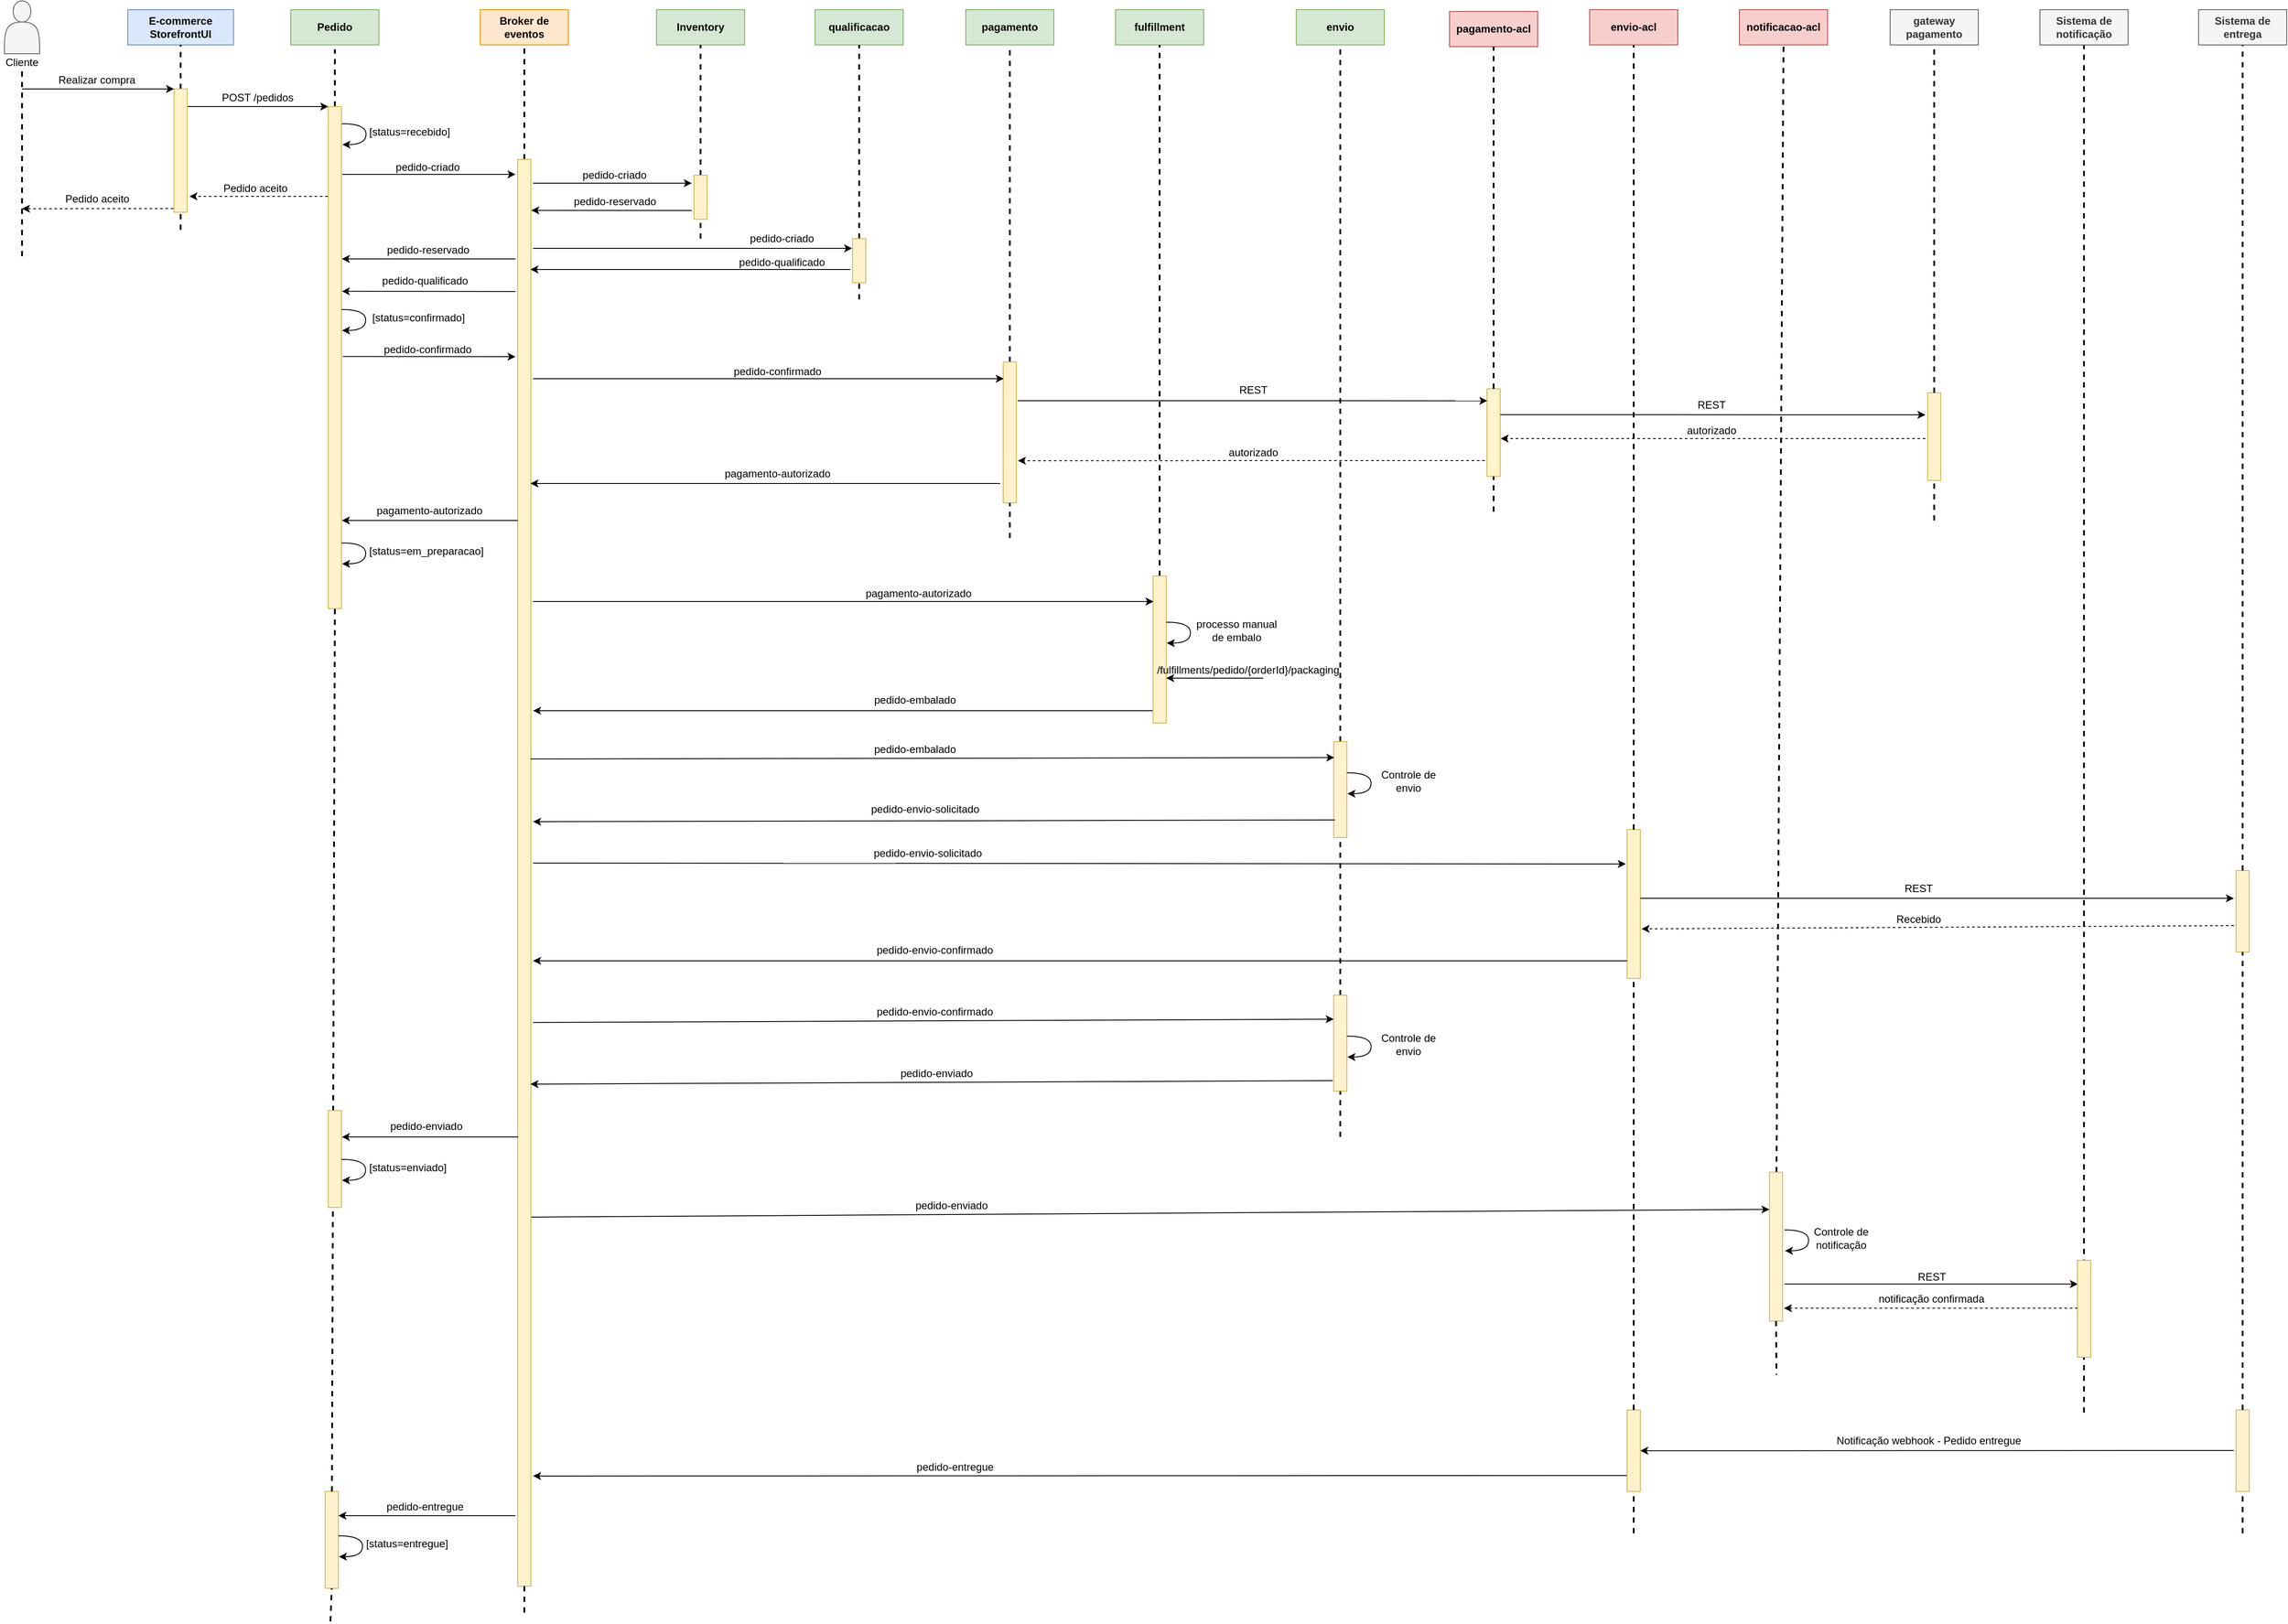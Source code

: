<mxfile version="21.2.8" type="device">
  <diagram name="Página-1" id="JubvbWHoa14YFnH8RNsb">
    <mxGraphModel dx="3457" dy="1407" grid="1" gridSize="10" guides="1" tooltips="1" connect="1" arrows="1" fold="1" page="1" pageScale="1" pageWidth="827" pageHeight="1169" math="0" shadow="0">
      <root>
        <mxCell id="0" />
        <mxCell id="1" parent="0" />
        <mxCell id="vOXF3gEUuE6qOiWp-cWu-1" value="" style="rounded=0;whiteSpace=wrap;html=1;fillColor=#fff2cc;strokeColor=#d6b656;" parent="1" vertex="1">
          <mxGeometry x="2232.5" y="485" width="15" height="99.5" as="geometry" />
        </mxCell>
        <mxCell id="vOXF3gEUuE6qOiWp-cWu-2" value="" style="rounded=0;whiteSpace=wrap;html=1;fillColor=#fff2cc;strokeColor=#d6b656;" parent="1" vertex="1">
          <mxGeometry x="414" y="1732.5" width="15" height="110" as="geometry" />
        </mxCell>
        <mxCell id="vOXF3gEUuE6qOiWp-cWu-3" style="rounded=0;orthogonalLoop=1;jettySize=auto;html=1;exitX=0;exitY=0.75;exitDx=0;exitDy=0;" parent="1" edge="1">
          <mxGeometry relative="1" as="geometry">
            <mxPoint x="1891.5" y="1714.375" as="sourcePoint" />
            <mxPoint x="650" y="1715" as="targetPoint" />
          </mxGeometry>
        </mxCell>
        <mxCell id="vOXF3gEUuE6qOiWp-cWu-4" value="" style="rounded=0;whiteSpace=wrap;html=1;fillColor=#fff2cc;strokeColor=#d6b656;" parent="1" vertex="1">
          <mxGeometry x="1891.5" y="1640" width="15" height="92.5" as="geometry" />
        </mxCell>
        <mxCell id="vOXF3gEUuE6qOiWp-cWu-5" value="" style="rounded=0;whiteSpace=wrap;html=1;fillColor=#fff2cc;strokeColor=#d6b656;" parent="1" vertex="1">
          <mxGeometry x="2582.5" y="1640" width="15" height="92.5" as="geometry" />
        </mxCell>
        <mxCell id="vOXF3gEUuE6qOiWp-cWu-6" value="" style="rounded=0;whiteSpace=wrap;html=1;fillColor=#fff2cc;strokeColor=#d6b656;" parent="1" vertex="1">
          <mxGeometry x="2582.5" y="1027.5" width="15" height="92.5" as="geometry" />
        </mxCell>
        <mxCell id="vOXF3gEUuE6qOiWp-cWu-7" value="" style="rounded=0;whiteSpace=wrap;html=1;fillColor=#fff2cc;strokeColor=#d6b656;" parent="1" vertex="1">
          <mxGeometry x="1891.5" y="981" width="15" height="169" as="geometry" />
        </mxCell>
        <mxCell id="vOXF3gEUuE6qOiWp-cWu-8" value="" style="rounded=0;whiteSpace=wrap;html=1;fillColor=#fff2cc;strokeColor=#d6b656;" parent="1" vertex="1">
          <mxGeometry x="1732.5" y="480.5" width="15" height="99.5" as="geometry" />
        </mxCell>
        <mxCell id="vOXF3gEUuE6qOiWp-cWu-9" value="&lt;b&gt;E-commerce &lt;br&gt;StorefrontUI&lt;/b&gt;" style="rounded=0;whiteSpace=wrap;html=1;fillColor=#dae8fc;strokeColor=#6c8ebf;" parent="1" vertex="1">
          <mxGeometry x="190" y="50" width="120" height="40" as="geometry" />
        </mxCell>
        <mxCell id="vOXF3gEUuE6qOiWp-cWu-10" value="" style="shape=actor;whiteSpace=wrap;html=1;fillColor=#f5f5f5;strokeColor=#666666;fontColor=#333333;" parent="1" vertex="1">
          <mxGeometry x="50" y="40" width="40" height="60" as="geometry" />
        </mxCell>
        <mxCell id="vOXF3gEUuE6qOiWp-cWu-11" value="" style="endArrow=none;dashed=1;html=1;strokeWidth=2;entryX=0.5;entryY=1;entryDx=0;entryDy=0;rounded=0;startArrow=none;" parent="1" source="vOXF3gEUuE6qOiWp-cWu-88" target="vOXF3gEUuE6qOiWp-cWu-10" edge="1">
          <mxGeometry width="50" height="50" relative="1" as="geometry">
            <mxPoint x="70" y="300" as="sourcePoint" />
            <mxPoint x="40" y="210" as="targetPoint" />
          </mxGeometry>
        </mxCell>
        <mxCell id="vOXF3gEUuE6qOiWp-cWu-12" value="" style="endArrow=none;dashed=1;html=1;strokeWidth=2;entryX=0.5;entryY=1;entryDx=0;entryDy=0;" parent="1" source="vOXF3gEUuE6qOiWp-cWu-15" target="vOXF3gEUuE6qOiWp-cWu-9" edge="1">
          <mxGeometry width="50" height="50" relative="1" as="geometry">
            <mxPoint x="249.5" y="370" as="sourcePoint" />
            <mxPoint x="249.5" y="100" as="targetPoint" />
          </mxGeometry>
        </mxCell>
        <mxCell id="vOXF3gEUuE6qOiWp-cWu-13" value="" style="endArrow=none;dashed=1;html=1;strokeWidth=2;entryX=0.5;entryY=1;entryDx=0;entryDy=0;entryPerimeter=0;" parent="1" source="vOXF3gEUuE6qOiWp-cWu-19" edge="1">
          <mxGeometry width="50" height="50" relative="1" as="geometry">
            <mxPoint x="425" y="370" as="sourcePoint" />
            <mxPoint x="425" y="95" as="targetPoint" />
          </mxGeometry>
        </mxCell>
        <mxCell id="vOXF3gEUuE6qOiWp-cWu-14" value="" style="endArrow=classic;html=1;entryX=0;entryY=0;entryDx=0;entryDy=0;" parent="1" target="vOXF3gEUuE6qOiWp-cWu-15" edge="1">
          <mxGeometry width="50" height="50" relative="1" as="geometry">
            <mxPoint x="70" y="140" as="sourcePoint" />
            <mxPoint x="250" y="140" as="targetPoint" />
          </mxGeometry>
        </mxCell>
        <mxCell id="vOXF3gEUuE6qOiWp-cWu-15" value="" style="rounded=0;whiteSpace=wrap;html=1;fillColor=#fff2cc;strokeColor=#d6b656;" parent="1" vertex="1">
          <mxGeometry x="242.5" y="140" width="15" height="140" as="geometry" />
        </mxCell>
        <mxCell id="vOXF3gEUuE6qOiWp-cWu-16" value="" style="endArrow=none;dashed=1;html=1;strokeWidth=2;entryX=0.5;entryY=1;entryDx=0;entryDy=0;" parent="1" target="vOXF3gEUuE6qOiWp-cWu-15" edge="1">
          <mxGeometry width="50" height="50" relative="1" as="geometry">
            <mxPoint x="250" y="300" as="sourcePoint" />
            <mxPoint x="250" y="90" as="targetPoint" />
          </mxGeometry>
        </mxCell>
        <mxCell id="vOXF3gEUuE6qOiWp-cWu-17" value="POST /pedidos" style="text;html=1;strokeColor=none;fillColor=none;align=center;verticalAlign=middle;whiteSpace=wrap;rounded=0;" parent="1" vertex="1">
          <mxGeometry x="295" y="140" width="85" height="20" as="geometry" />
        </mxCell>
        <mxCell id="vOXF3gEUuE6qOiWp-cWu-18" value="" style="endArrow=classic;html=1;entryX=0;entryY=0;entryDx=0;entryDy=0;" parent="1" target="vOXF3gEUuE6qOiWp-cWu-19" edge="1">
          <mxGeometry width="50" height="50" relative="1" as="geometry">
            <mxPoint x="258" y="160" as="sourcePoint" />
            <mxPoint x="400" y="160" as="targetPoint" />
          </mxGeometry>
        </mxCell>
        <mxCell id="vOXF3gEUuE6qOiWp-cWu-19" value="" style="rounded=0;whiteSpace=wrap;html=1;fillColor=#fff2cc;strokeColor=#d6b656;" parent="1" vertex="1">
          <mxGeometry x="417.5" y="160" width="15" height="570" as="geometry" />
        </mxCell>
        <mxCell id="vOXF3gEUuE6qOiWp-cWu-20" value="Realizar compra" style="text;html=1;strokeColor=none;fillColor=none;align=center;verticalAlign=middle;whiteSpace=wrap;rounded=0;" parent="1" vertex="1">
          <mxGeometry x="110" y="120" width="90" height="20" as="geometry" />
        </mxCell>
        <mxCell id="vOXF3gEUuE6qOiWp-cWu-21" value="" style="endArrow=classic;html=1;dashed=1;" parent="1" edge="1">
          <mxGeometry width="50" height="50" relative="1" as="geometry">
            <mxPoint x="417" y="262" as="sourcePoint" />
            <mxPoint x="260" y="262" as="targetPoint" />
          </mxGeometry>
        </mxCell>
        <mxCell id="vOXF3gEUuE6qOiWp-cWu-22" value="Pedido aceito" style="text;html=1;strokeColor=none;fillColor=none;align=center;verticalAlign=middle;whiteSpace=wrap;rounded=0;" parent="1" vertex="1">
          <mxGeometry x="295" y="243" width="80" height="20" as="geometry" />
        </mxCell>
        <mxCell id="vOXF3gEUuE6qOiWp-cWu-23" value="&lt;b&gt;Pedido&lt;/b&gt;" style="rounded=0;whiteSpace=wrap;html=1;fillColor=#d5e8d4;strokeColor=#82b366;" parent="1" vertex="1">
          <mxGeometry x="375" y="50" width="100" height="40" as="geometry" />
        </mxCell>
        <mxCell id="vOXF3gEUuE6qOiWp-cWu-24" value="&lt;b&gt;Inventory&lt;/b&gt;" style="rounded=0;whiteSpace=wrap;html=1;fillColor=#d5e8d4;strokeColor=#82b366;" parent="1" vertex="1">
          <mxGeometry x="790" y="50" width="100" height="40" as="geometry" />
        </mxCell>
        <mxCell id="vOXF3gEUuE6qOiWp-cWu-25" value="" style="endArrow=none;dashed=1;html=1;strokeWidth=2;entryX=0.5;entryY=1;entryDx=0;entryDy=0;rounded=0;" parent="1" source="vOXF3gEUuE6qOiWp-cWu-26" target="vOXF3gEUuE6qOiWp-cWu-24" edge="1">
          <mxGeometry width="50" height="50" relative="1" as="geometry">
            <mxPoint x="840" y="310" as="sourcePoint" />
            <mxPoint x="665" y="220" as="targetPoint" />
          </mxGeometry>
        </mxCell>
        <mxCell id="vOXF3gEUuE6qOiWp-cWu-26" value="" style="rounded=0;whiteSpace=wrap;html=1;fillColor=#fff2cc;strokeColor=#d6b656;" parent="1" vertex="1">
          <mxGeometry x="832.5" y="238" width="15" height="50" as="geometry" />
        </mxCell>
        <mxCell id="vOXF3gEUuE6qOiWp-cWu-27" value="" style="endArrow=none;dashed=1;html=1;strokeWidth=2;entryX=0.5;entryY=1;entryDx=0;entryDy=0;rounded=0;" parent="1" target="vOXF3gEUuE6qOiWp-cWu-26" edge="1">
          <mxGeometry width="50" height="50" relative="1" as="geometry">
            <mxPoint x="840" y="310" as="sourcePoint" />
            <mxPoint x="840" y="90" as="targetPoint" />
          </mxGeometry>
        </mxCell>
        <mxCell id="vOXF3gEUuE6qOiWp-cWu-28" value="&lt;b&gt;qualificacao&lt;/b&gt;" style="rounded=0;whiteSpace=wrap;html=1;fillColor=#d5e8d4;strokeColor=#82b366;" parent="1" vertex="1">
          <mxGeometry x="970" y="50" width="100" height="40" as="geometry" />
        </mxCell>
        <mxCell id="vOXF3gEUuE6qOiWp-cWu-29" value="" style="endArrow=none;dashed=1;html=1;strokeWidth=2;entryX=0.5;entryY=1;entryDx=0;entryDy=0;rounded=0;" parent="1" source="vOXF3gEUuE6qOiWp-cWu-30" target="vOXF3gEUuE6qOiWp-cWu-28" edge="1">
          <mxGeometry width="50" height="50" relative="1" as="geometry">
            <mxPoint x="1020" y="310" as="sourcePoint" />
            <mxPoint x="845" y="220" as="targetPoint" />
          </mxGeometry>
        </mxCell>
        <mxCell id="vOXF3gEUuE6qOiWp-cWu-30" value="" style="rounded=0;whiteSpace=wrap;html=1;fillColor=#fff2cc;strokeColor=#d6b656;" parent="1" vertex="1">
          <mxGeometry x="1012.5" y="310" width="15" height="50" as="geometry" />
        </mxCell>
        <mxCell id="vOXF3gEUuE6qOiWp-cWu-31" value="" style="endArrow=none;dashed=1;html=1;strokeWidth=2;entryX=0.5;entryY=1;entryDx=0;entryDy=0;rounded=0;" parent="1" edge="1">
          <mxGeometry width="50" height="50" relative="1" as="geometry">
            <mxPoint x="1020" y="379" as="sourcePoint" />
            <mxPoint x="1020" y="359" as="targetPoint" />
          </mxGeometry>
        </mxCell>
        <mxCell id="vOXF3gEUuE6qOiWp-cWu-32" value="&lt;b&gt;pagamento&lt;/b&gt;" style="rounded=0;whiteSpace=wrap;html=1;fillColor=#d5e8d4;strokeColor=#82b366;" parent="1" vertex="1">
          <mxGeometry x="1141" y="50" width="100" height="40" as="geometry" />
        </mxCell>
        <mxCell id="vOXF3gEUuE6qOiWp-cWu-33" value="" style="endArrow=none;dashed=1;html=1;strokeWidth=2;entryX=0.5;entryY=1;entryDx=0;entryDy=0;rounded=0;" parent="1" source="vOXF3gEUuE6qOiWp-cWu-34" target="vOXF3gEUuE6qOiWp-cWu-32" edge="1">
          <mxGeometry width="50" height="50" relative="1" as="geometry">
            <mxPoint x="1191" y="310" as="sourcePoint" />
            <mxPoint x="1016" y="220" as="targetPoint" />
          </mxGeometry>
        </mxCell>
        <mxCell id="vOXF3gEUuE6qOiWp-cWu-34" value="" style="rounded=0;whiteSpace=wrap;html=1;fillColor=#fff2cc;strokeColor=#d6b656;" parent="1" vertex="1">
          <mxGeometry x="1183.5" y="450" width="15" height="160" as="geometry" />
        </mxCell>
        <mxCell id="vOXF3gEUuE6qOiWp-cWu-35" value="" style="endArrow=none;dashed=1;html=1;strokeWidth=2;entryX=0.5;entryY=1;entryDx=0;entryDy=0;rounded=0;" parent="1" target="vOXF3gEUuE6qOiWp-cWu-34" edge="1">
          <mxGeometry width="50" height="50" relative="1" as="geometry">
            <mxPoint x="1191" y="650" as="sourcePoint" />
            <mxPoint x="1191" y="110" as="targetPoint" />
          </mxGeometry>
        </mxCell>
        <mxCell id="vOXF3gEUuE6qOiWp-cWu-36" value="&lt;b&gt;fulfillment&lt;/b&gt;" style="rounded=0;whiteSpace=wrap;html=1;fillColor=#d5e8d4;strokeColor=#82b366;" parent="1" vertex="1">
          <mxGeometry x="1311" y="50" width="100" height="40" as="geometry" />
        </mxCell>
        <mxCell id="vOXF3gEUuE6qOiWp-cWu-37" value="" style="endArrow=none;dashed=1;html=1;strokeWidth=2;entryX=0.5;entryY=1;entryDx=0;entryDy=0;rounded=0;" parent="1" source="vOXF3gEUuE6qOiWp-cWu-38" target="vOXF3gEUuE6qOiWp-cWu-36" edge="1">
          <mxGeometry width="50" height="50" relative="1" as="geometry">
            <mxPoint x="1361" y="310" as="sourcePoint" />
            <mxPoint x="1186" y="220" as="targetPoint" />
          </mxGeometry>
        </mxCell>
        <mxCell id="vOXF3gEUuE6qOiWp-cWu-38" value="" style="rounded=0;whiteSpace=wrap;html=1;fillColor=#fff2cc;strokeColor=#d6b656;" parent="1" vertex="1">
          <mxGeometry x="1353.5" y="693" width="15" height="167" as="geometry" />
        </mxCell>
        <mxCell id="vOXF3gEUuE6qOiWp-cWu-39" value="&lt;b&gt;envio&lt;/b&gt;" style="rounded=0;whiteSpace=wrap;html=1;fillColor=#d5e8d4;strokeColor=#82b366;" parent="1" vertex="1">
          <mxGeometry x="1516" y="50" width="100" height="40" as="geometry" />
        </mxCell>
        <mxCell id="vOXF3gEUuE6qOiWp-cWu-40" value="" style="endArrow=none;dashed=1;html=1;strokeWidth=2;entryX=0.5;entryY=1;entryDx=0;entryDy=0;rounded=0;" parent="1" source="vOXF3gEUuE6qOiWp-cWu-41" target="vOXF3gEUuE6qOiWp-cWu-39" edge="1">
          <mxGeometry width="50" height="50" relative="1" as="geometry">
            <mxPoint x="1561" y="310" as="sourcePoint" />
            <mxPoint x="1386" y="220" as="targetPoint" />
          </mxGeometry>
        </mxCell>
        <mxCell id="vOXF3gEUuE6qOiWp-cWu-41" value="" style="rounded=0;whiteSpace=wrap;html=1;fillColor=#fff2cc;strokeColor=#d6b656;" parent="1" vertex="1">
          <mxGeometry x="1558.5" y="881" width="15" height="109" as="geometry" />
        </mxCell>
        <mxCell id="vOXF3gEUuE6qOiWp-cWu-42" value="" style="endArrow=none;dashed=1;html=1;strokeWidth=2;entryX=0.5;entryY=1;entryDx=0;entryDy=0;rounded=0;startArrow=none;" parent="1" source="vOXF3gEUuE6qOiWp-cWu-126" target="vOXF3gEUuE6qOiWp-cWu-41" edge="1">
          <mxGeometry width="50" height="50" relative="1" as="geometry">
            <mxPoint x="1566" y="1230" as="sourcePoint" />
            <mxPoint x="1566" y="1042" as="targetPoint" />
          </mxGeometry>
        </mxCell>
        <mxCell id="vOXF3gEUuE6qOiWp-cWu-43" value="&lt;b&gt;Broker de eventos&lt;/b&gt;" style="rounded=0;whiteSpace=wrap;html=1;fillColor=#ffe6cc;strokeColor=#d79b00;" parent="1" vertex="1">
          <mxGeometry x="590" y="50" width="100" height="40" as="geometry" />
        </mxCell>
        <mxCell id="vOXF3gEUuE6qOiWp-cWu-44" value="" style="endArrow=none;dashed=1;html=1;strokeWidth=2;entryX=0.5;entryY=1;entryDx=0;entryDy=0;rounded=0;" parent="1" source="vOXF3gEUuE6qOiWp-cWu-45" target="vOXF3gEUuE6qOiWp-cWu-43" edge="1">
          <mxGeometry width="50" height="50" relative="1" as="geometry">
            <mxPoint x="640" y="310" as="sourcePoint" />
            <mxPoint x="465" y="220" as="targetPoint" />
          </mxGeometry>
        </mxCell>
        <mxCell id="vOXF3gEUuE6qOiWp-cWu-45" value="" style="rounded=0;whiteSpace=wrap;html=1;fillColor=#fff2cc;strokeColor=#d6b656;" parent="1" vertex="1">
          <mxGeometry x="632.5" y="220" width="15" height="1620" as="geometry" />
        </mxCell>
        <mxCell id="vOXF3gEUuE6qOiWp-cWu-46" value="" style="endArrow=classic;html=1;dashed=1;exitX=-0.048;exitY=0.97;exitDx=0;exitDy=0;exitPerimeter=0;" parent="1" source="vOXF3gEUuE6qOiWp-cWu-15" edge="1">
          <mxGeometry width="50" height="50" relative="1" as="geometry">
            <mxPoint x="242.215" y="269.56" as="sourcePoint" />
            <mxPoint x="70" y="276" as="targetPoint" />
          </mxGeometry>
        </mxCell>
        <mxCell id="vOXF3gEUuE6qOiWp-cWu-47" value="Pedido aceito" style="text;html=1;strokeColor=none;fillColor=none;align=center;verticalAlign=middle;whiteSpace=wrap;rounded=0;" parent="1" vertex="1">
          <mxGeometry x="113.75" y="260" width="82.5" height="10" as="geometry" />
        </mxCell>
        <mxCell id="vOXF3gEUuE6qOiWp-cWu-48" value="pedido-criado" style="text;html=1;strokeColor=none;fillColor=none;align=center;verticalAlign=middle;whiteSpace=wrap;rounded=0;" parent="1" vertex="1">
          <mxGeometry x="478" y="223" width="105" height="12" as="geometry" />
        </mxCell>
        <mxCell id="vOXF3gEUuE6qOiWp-cWu-49" value="" style="endArrow=classic;html=1;rounded=0;exitX=1.067;exitY=0.135;exitDx=0;exitDy=0;exitPerimeter=0;" parent="1" source="vOXF3gEUuE6qOiWp-cWu-19" edge="1">
          <mxGeometry width="50" height="50" relative="1" as="geometry">
            <mxPoint x="490" y="280" as="sourcePoint" />
            <mxPoint x="630" y="237" as="targetPoint" />
          </mxGeometry>
        </mxCell>
        <mxCell id="vOXF3gEUuE6qOiWp-cWu-50" value="" style="endArrow=classic;html=1;rounded=0;" parent="1" edge="1">
          <mxGeometry width="50" height="50" relative="1" as="geometry">
            <mxPoint x="650" y="247" as="sourcePoint" />
            <mxPoint x="830" y="247" as="targetPoint" />
          </mxGeometry>
        </mxCell>
        <mxCell id="vOXF3gEUuE6qOiWp-cWu-51" value="pedido-criado" style="text;html=1;strokeColor=none;fillColor=none;align=center;verticalAlign=middle;whiteSpace=wrap;rounded=0;" parent="1" vertex="1">
          <mxGeometry x="700" y="230" width="85" height="15" as="geometry" />
        </mxCell>
        <mxCell id="vOXF3gEUuE6qOiWp-cWu-52" value="" style="endArrow=classic;html=1;rounded=0;entryX=1.031;entryY=0.034;entryDx=0;entryDy=0;entryPerimeter=0;" parent="1" edge="1">
          <mxGeometry width="50" height="50" relative="1" as="geometry">
            <mxPoint x="830" y="278" as="sourcePoint" />
            <mxPoint x="647.965" y="277.88" as="targetPoint" />
          </mxGeometry>
        </mxCell>
        <mxCell id="vOXF3gEUuE6qOiWp-cWu-53" value="pedido-reservado" style="text;html=1;strokeColor=none;fillColor=none;align=center;verticalAlign=middle;whiteSpace=wrap;rounded=0;" parent="1" vertex="1">
          <mxGeometry x="682.5" y="260" width="120" height="15" as="geometry" />
        </mxCell>
        <mxCell id="vOXF3gEUuE6qOiWp-cWu-54" value="" style="endArrow=classic;html=1;rounded=0;" parent="1" edge="1">
          <mxGeometry width="50" height="50" relative="1" as="geometry">
            <mxPoint x="650" y="321" as="sourcePoint" />
            <mxPoint x="1012" y="321" as="targetPoint" />
          </mxGeometry>
        </mxCell>
        <mxCell id="vOXF3gEUuE6qOiWp-cWu-55" value="pedido-criado" style="text;html=1;strokeColor=none;fillColor=none;align=center;verticalAlign=middle;whiteSpace=wrap;rounded=0;" parent="1" vertex="1">
          <mxGeometry x="890" y="302" width="85" height="15" as="geometry" />
        </mxCell>
        <mxCell id="vOXF3gEUuE6qOiWp-cWu-56" value="" style="endArrow=classic;html=1;rounded=0;" parent="1" edge="1">
          <mxGeometry width="50" height="50" relative="1" as="geometry">
            <mxPoint x="1010" y="345" as="sourcePoint" />
            <mxPoint x="647" y="345" as="targetPoint" />
          </mxGeometry>
        </mxCell>
        <mxCell id="vOXF3gEUuE6qOiWp-cWu-57" value="pedido-qualificado" style="text;html=1;strokeColor=none;fillColor=none;align=center;verticalAlign=middle;whiteSpace=wrap;rounded=0;" parent="1" vertex="1">
          <mxGeometry x="880" y="329.5" width="105" height="15" as="geometry" />
        </mxCell>
        <mxCell id="vOXF3gEUuE6qOiWp-cWu-58" value="" style="endArrow=classic;html=1;rounded=0;edgeStyle=orthogonalEdgeStyle;curved=1;exitX=1.005;exitY=0.026;exitDx=0;exitDy=0;exitPerimeter=0;entryX=1.048;entryY=0.056;entryDx=0;entryDy=0;entryPerimeter=0;" parent="1" edge="1">
          <mxGeometry width="50" height="50" relative="1" as="geometry">
            <mxPoint x="432.575" y="390.54" as="sourcePoint" />
            <mxPoint x="433.22" y="414.24" as="targetPoint" />
            <Array as="points">
              <mxPoint x="460" y="391" />
              <mxPoint x="460" y="414" />
            </Array>
          </mxGeometry>
        </mxCell>
        <mxCell id="vOXF3gEUuE6qOiWp-cWu-59" value="[status=confirmado]" style="text;html=1;strokeColor=none;fillColor=none;align=center;verticalAlign=middle;whiteSpace=wrap;rounded=0;" parent="1" vertex="1">
          <mxGeometry x="460" y="390" width="120" height="20" as="geometry" />
        </mxCell>
        <mxCell id="vOXF3gEUuE6qOiWp-cWu-60" value="" style="endArrow=classic;html=1;rounded=0;exitX=1.1;exitY=0.406;exitDx=0;exitDy=0;exitPerimeter=0;" parent="1" edge="1">
          <mxGeometry width="50" height="50" relative="1" as="geometry">
            <mxPoint x="434" y="443.78" as="sourcePoint" />
            <mxPoint x="630" y="444" as="targetPoint" />
          </mxGeometry>
        </mxCell>
        <mxCell id="vOXF3gEUuE6qOiWp-cWu-61" value="pedido-confirmado" style="text;html=1;strokeColor=none;fillColor=none;align=center;verticalAlign=middle;whiteSpace=wrap;rounded=0;" parent="1" vertex="1">
          <mxGeometry x="478" y="428" width="105" height="15" as="geometry" />
        </mxCell>
        <mxCell id="vOXF3gEUuE6qOiWp-cWu-62" value="" style="endArrow=classic;html=1;rounded=0;" parent="1" edge="1">
          <mxGeometry width="50" height="50" relative="1" as="geometry">
            <mxPoint x="650" y="469" as="sourcePoint" />
            <mxPoint x="1184" y="469" as="targetPoint" />
          </mxGeometry>
        </mxCell>
        <mxCell id="vOXF3gEUuE6qOiWp-cWu-63" value="pedido-confirmado" style="text;html=1;strokeColor=none;fillColor=none;align=center;verticalAlign=middle;whiteSpace=wrap;rounded=0;" parent="1" vertex="1">
          <mxGeometry x="875" y="453" width="105" height="15" as="geometry" />
        </mxCell>
        <mxCell id="vOXF3gEUuE6qOiWp-cWu-64" value="" style="endArrow=classic;html=1;rounded=0;startArrow=none;" parent="1" edge="1">
          <mxGeometry width="50" height="50" relative="1" as="geometry">
            <mxPoint x="1180" y="588" as="sourcePoint" />
            <mxPoint x="647" y="588" as="targetPoint" />
            <Array as="points" />
          </mxGeometry>
        </mxCell>
        <mxCell id="vOXF3gEUuE6qOiWp-cWu-65" value="" style="endArrow=classic;html=1;rounded=0;" parent="1" edge="1">
          <mxGeometry width="50" height="50" relative="1" as="geometry">
            <mxPoint x="650" y="722" as="sourcePoint" />
            <mxPoint x="1354" y="722" as="targetPoint" />
          </mxGeometry>
        </mxCell>
        <mxCell id="vOXF3gEUuE6qOiWp-cWu-66" value="pagamento-autorizado" style="text;html=1;strokeColor=none;fillColor=none;align=center;verticalAlign=middle;whiteSpace=wrap;rounded=0;" parent="1" vertex="1">
          <mxGeometry x="1020" y="705" width="135" height="15" as="geometry" />
        </mxCell>
        <mxCell id="vOXF3gEUuE6qOiWp-cWu-67" value="" style="endArrow=classic;html=1;rounded=0;" parent="1" edge="1">
          <mxGeometry width="50" height="50" relative="1" as="geometry">
            <mxPoint x="1353" y="846" as="sourcePoint" />
            <mxPoint x="650" y="846" as="targetPoint" />
          </mxGeometry>
        </mxCell>
        <mxCell id="vOXF3gEUuE6qOiWp-cWu-68" value="pedido-embalado" style="text;html=1;strokeColor=none;fillColor=none;align=center;verticalAlign=middle;whiteSpace=wrap;rounded=0;" parent="1" vertex="1">
          <mxGeometry x="1030.5" y="826" width="105" height="15" as="geometry" />
        </mxCell>
        <mxCell id="vOXF3gEUuE6qOiWp-cWu-69" value="" style="endArrow=classic;html=1;rounded=0;exitX=1.1;exitY=0.716;exitDx=0;exitDy=0;exitPerimeter=0;entryX=0.046;entryY=0.16;entryDx=0;entryDy=0;entryPerimeter=0;" parent="1" edge="1">
          <mxGeometry width="50" height="50" relative="1" as="geometry">
            <mxPoint x="647" y="900.8" as="sourcePoint" />
            <mxPoint x="1559.19" y="899.2" as="targetPoint" />
          </mxGeometry>
        </mxCell>
        <mxCell id="vOXF3gEUuE6qOiWp-cWu-70" value="pedido-embalado" style="text;html=1;strokeColor=none;fillColor=none;align=center;verticalAlign=middle;whiteSpace=wrap;rounded=0;" parent="1" vertex="1">
          <mxGeometry x="1030.5" y="882" width="105" height="15" as="geometry" />
        </mxCell>
        <mxCell id="vOXF3gEUuE6qOiWp-cWu-71" value="" style="endArrow=classic;html=1;rounded=0;" parent="1" edge="1">
          <mxGeometry width="50" height="50" relative="1" as="geometry">
            <mxPoint x="1560" y="970" as="sourcePoint" />
            <mxPoint x="650" y="972" as="targetPoint" />
          </mxGeometry>
        </mxCell>
        <mxCell id="vOXF3gEUuE6qOiWp-cWu-72" value="pedido-envio-solicitado" style="text;html=1;strokeColor=none;fillColor=none;align=center;verticalAlign=middle;whiteSpace=wrap;rounded=0;" parent="1" vertex="1">
          <mxGeometry x="1027.5" y="950" width="134" height="15" as="geometry" />
        </mxCell>
        <mxCell id="vOXF3gEUuE6qOiWp-cWu-73" value="pedido-entregue" style="text;html=1;strokeColor=none;fillColor=none;align=center;verticalAlign=middle;whiteSpace=wrap;rounded=0;" parent="1" vertex="1">
          <mxGeometry x="475" y="1742" width="105" height="15" as="geometry" />
        </mxCell>
        <mxCell id="vOXF3gEUuE6qOiWp-cWu-74" value="" style="endArrow=classic;html=1;rounded=0;curved=1;entryX=1;entryY=0.25;entryDx=0;entryDy=0;" parent="1" target="vOXF3gEUuE6qOiWp-cWu-2" edge="1">
          <mxGeometry width="50" height="50" relative="1" as="geometry">
            <mxPoint x="630" y="1760" as="sourcePoint" />
            <mxPoint x="417.5" y="1955.99" as="targetPoint" />
          </mxGeometry>
        </mxCell>
        <mxCell id="vOXF3gEUuE6qOiWp-cWu-75" value="" style="endArrow=classic;html=1;rounded=0;" parent="1" edge="1">
          <mxGeometry width="50" height="50" relative="1" as="geometry">
            <mxPoint x="630" y="333" as="sourcePoint" />
            <mxPoint x="433" y="333" as="targetPoint" />
          </mxGeometry>
        </mxCell>
        <mxCell id="vOXF3gEUuE6qOiWp-cWu-76" value="pedido-reservado" style="text;html=1;strokeColor=none;fillColor=none;align=center;verticalAlign=middle;whiteSpace=wrap;rounded=0;" parent="1" vertex="1">
          <mxGeometry x="470.5" y="315" width="120" height="15" as="geometry" />
        </mxCell>
        <mxCell id="vOXF3gEUuE6qOiWp-cWu-77" value="" style="endArrow=classic;html=1;rounded=0;entryX=1.233;entryY=0.333;entryDx=0;entryDy=0;entryPerimeter=0;" parent="1" edge="1">
          <mxGeometry width="50" height="50" relative="1" as="geometry">
            <mxPoint x="630" y="370" as="sourcePoint" />
            <mxPoint x="432.995" y="369.79" as="targetPoint" />
          </mxGeometry>
        </mxCell>
        <mxCell id="vOXF3gEUuE6qOiWp-cWu-78" value="pedido-qualificado" style="text;html=1;strokeColor=none;fillColor=none;align=center;verticalAlign=middle;whiteSpace=wrap;rounded=0;" parent="1" vertex="1">
          <mxGeometry x="475" y="350" width="105" height="15" as="geometry" />
        </mxCell>
        <mxCell id="vOXF3gEUuE6qOiWp-cWu-79" value="" style="endArrow=classic;html=1;rounded=0;edgeStyle=orthogonalEdgeStyle;curved=1;exitX=1.005;exitY=0.026;exitDx=0;exitDy=0;exitPerimeter=0;entryX=1.048;entryY=0.056;entryDx=0;entryDy=0;entryPerimeter=0;" parent="1" edge="1">
          <mxGeometry width="50" height="50" relative="1" as="geometry">
            <mxPoint x="1573.495" y="916.54" as="sourcePoint" />
            <mxPoint x="1574.14" y="940.24" as="targetPoint" />
            <Array as="points">
              <mxPoint x="1600.92" y="917" />
              <mxPoint x="1600.92" y="940" />
            </Array>
          </mxGeometry>
        </mxCell>
        <mxCell id="vOXF3gEUuE6qOiWp-cWu-80" value="Controle de envio" style="text;html=1;strokeColor=none;fillColor=none;align=center;verticalAlign=middle;whiteSpace=wrap;rounded=0;" parent="1" vertex="1">
          <mxGeometry x="1606" y="911" width="74.92" height="30" as="geometry" />
        </mxCell>
        <mxCell id="vOXF3gEUuE6qOiWp-cWu-81" value="" style="endArrow=classic;html=1;rounded=0;edgeStyle=orthogonalEdgeStyle;curved=1;exitX=1.005;exitY=0.026;exitDx=0;exitDy=0;exitPerimeter=0;entryX=1.048;entryY=0.056;entryDx=0;entryDy=0;entryPerimeter=0;" parent="1" edge="1">
          <mxGeometry width="50" height="50" relative="1" as="geometry">
            <mxPoint x="1368.505" y="745.54" as="sourcePoint" />
            <mxPoint x="1369.15" y="769.24" as="targetPoint" />
            <Array as="points">
              <mxPoint x="1395.93" y="746" />
              <mxPoint x="1395.93" y="769" />
            </Array>
          </mxGeometry>
        </mxCell>
        <mxCell id="vOXF3gEUuE6qOiWp-cWu-82" value="processo manual de embalo" style="text;html=1;strokeColor=none;fillColor=none;align=center;verticalAlign=middle;whiteSpace=wrap;rounded=0;" parent="1" vertex="1">
          <mxGeometry x="1395.93" y="745" width="105.07" height="20" as="geometry" />
        </mxCell>
        <mxCell id="vOXF3gEUuE6qOiWp-cWu-83" value="" style="endArrow=classic;html=1;rounded=0;exitX=0;exitY=0.5;exitDx=0;exitDy=0;" parent="1" edge="1">
          <mxGeometry width="50" height="50" relative="1" as="geometry">
            <mxPoint x="632.5" y="630" as="sourcePoint" />
            <mxPoint x="433" y="630" as="targetPoint" />
          </mxGeometry>
        </mxCell>
        <mxCell id="vOXF3gEUuE6qOiWp-cWu-84" value="pagamento-autorizado" style="text;html=1;strokeColor=none;fillColor=none;align=center;verticalAlign=middle;whiteSpace=wrap;rounded=0;" parent="1" vertex="1">
          <mxGeometry x="465" y="611" width="135" height="15" as="geometry" />
        </mxCell>
        <mxCell id="vOXF3gEUuE6qOiWp-cWu-85" value="" style="endArrow=classic;html=1;rounded=0;edgeStyle=orthogonalEdgeStyle;curved=1;exitX=1.005;exitY=0.026;exitDx=0;exitDy=0;exitPerimeter=0;entryX=1.048;entryY=0.056;entryDx=0;entryDy=0;entryPerimeter=0;" parent="1" edge="1">
          <mxGeometry width="50" height="50" relative="1" as="geometry">
            <mxPoint x="432.575" y="655.54" as="sourcePoint" />
            <mxPoint x="433.22" y="679.24" as="targetPoint" />
            <Array as="points">
              <mxPoint x="460" y="656" />
              <mxPoint x="460" y="679" />
            </Array>
          </mxGeometry>
        </mxCell>
        <mxCell id="vOXF3gEUuE6qOiWp-cWu-86" value="[status=em_preparacao]" style="text;html=1;strokeColor=none;fillColor=none;align=center;verticalAlign=middle;whiteSpace=wrap;rounded=0;" parent="1" vertex="1">
          <mxGeometry x="468.5" y="655" width="120" height="20" as="geometry" />
        </mxCell>
        <mxCell id="vOXF3gEUuE6qOiWp-cWu-87" value="" style="endArrow=none;dashed=1;html=1;strokeWidth=2;entryX=0.5;entryY=1;entryDx=0;entryDy=0;rounded=0;" parent="1" target="vOXF3gEUuE6qOiWp-cWu-88" edge="1">
          <mxGeometry width="50" height="50" relative="1" as="geometry">
            <mxPoint x="70" y="330" as="sourcePoint" />
            <mxPoint x="70" y="100" as="targetPoint" />
          </mxGeometry>
        </mxCell>
        <mxCell id="vOXF3gEUuE6qOiWp-cWu-88" value="Cliente" style="text;html=1;strokeColor=none;fillColor=none;align=center;verticalAlign=middle;whiteSpace=wrap;rounded=0;" parent="1" vertex="1">
          <mxGeometry x="45" y="100" width="50" height="20" as="geometry" />
        </mxCell>
        <mxCell id="vOXF3gEUuE6qOiWp-cWu-89" value="/fulfillments/pedido/{orderId}/packaging" style="text;html=1;strokeColor=none;fillColor=none;align=center;verticalAlign=middle;whiteSpace=wrap;rounded=0;" parent="1" vertex="1">
          <mxGeometry x="1358.5" y="790" width="205" height="20" as="geometry" />
        </mxCell>
        <mxCell id="vOXF3gEUuE6qOiWp-cWu-90" value="" style="endArrow=classic;html=1;rounded=0;" parent="1" edge="1">
          <mxGeometry width="50" height="50" relative="1" as="geometry">
            <mxPoint x="1478.5" y="809" as="sourcePoint" />
            <mxPoint x="1368.5" y="809" as="targetPoint" />
          </mxGeometry>
        </mxCell>
        <mxCell id="vOXF3gEUuE6qOiWp-cWu-91" value="&lt;b&gt;envio-acl&lt;/b&gt;" style="rounded=0;whiteSpace=wrap;html=1;fillColor=#f8cecc;strokeColor=#b85450;" parent="1" vertex="1">
          <mxGeometry x="1849" y="50" width="100" height="40" as="geometry" />
        </mxCell>
        <mxCell id="vOXF3gEUuE6qOiWp-cWu-92" value="" style="endArrow=none;dashed=1;html=1;strokeWidth=2;entryX=0.5;entryY=1;entryDx=0;entryDy=0;rounded=0;startArrow=none;" parent="1" source="vOXF3gEUuE6qOiWp-cWu-7" target="vOXF3gEUuE6qOiWp-cWu-91" edge="1">
          <mxGeometry width="50" height="50" relative="1" as="geometry">
            <mxPoint x="1899" y="1170" as="sourcePoint" />
            <mxPoint x="1719" y="220" as="targetPoint" />
          </mxGeometry>
        </mxCell>
        <mxCell id="vOXF3gEUuE6qOiWp-cWu-93" value="&lt;b&gt;notificacao-acl&lt;/b&gt;" style="rounded=0;whiteSpace=wrap;html=1;fillColor=#f8cecc;strokeColor=#b85450;" parent="1" vertex="1">
          <mxGeometry x="2019" y="50" width="100" height="40" as="geometry" />
        </mxCell>
        <mxCell id="vOXF3gEUuE6qOiWp-cWu-94" value="" style="endArrow=none;dashed=1;html=1;strokeWidth=2;entryX=0.5;entryY=1;entryDx=0;entryDy=0;rounded=0;startArrow=none;" parent="1" source="vOXF3gEUuE6qOiWp-cWu-143" target="vOXF3gEUuE6qOiWp-cWu-93" edge="1">
          <mxGeometry width="50" height="50" relative="1" as="geometry">
            <mxPoint x="2060" y="1526.667" as="sourcePoint" />
            <mxPoint x="1889" y="220" as="targetPoint" />
          </mxGeometry>
        </mxCell>
        <mxCell id="vOXF3gEUuE6qOiWp-cWu-95" value="&lt;b&gt;pagamento-acl&lt;/b&gt;" style="rounded=0;whiteSpace=wrap;html=1;fillColor=#f8cecc;strokeColor=#b85450;" parent="1" vertex="1">
          <mxGeometry x="1690" y="52" width="100" height="40" as="geometry" />
        </mxCell>
        <mxCell id="vOXF3gEUuE6qOiWp-cWu-96" value="" style="endArrow=none;dashed=1;html=1;strokeWidth=2;entryX=0.5;entryY=1;entryDx=0;entryDy=0;rounded=0;startArrow=none;" parent="1" source="vOXF3gEUuE6qOiWp-cWu-8" target="vOXF3gEUuE6qOiWp-cWu-95" edge="1">
          <mxGeometry width="50" height="50" relative="1" as="geometry">
            <mxPoint x="1740" y="748" as="sourcePoint" />
            <mxPoint x="1560" y="222" as="targetPoint" />
          </mxGeometry>
        </mxCell>
        <mxCell id="vOXF3gEUuE6qOiWp-cWu-97" value="&lt;b&gt;envio-acl&lt;/b&gt;" style="rounded=0;whiteSpace=wrap;html=1;fillColor=#f8cecc;strokeColor=#b85450;" parent="1" vertex="1">
          <mxGeometry x="1849" y="50" width="100" height="40" as="geometry" />
        </mxCell>
        <mxCell id="vOXF3gEUuE6qOiWp-cWu-98" value="&lt;b&gt;notificacao-acl&lt;/b&gt;" style="rounded=0;whiteSpace=wrap;html=1;fillColor=#f8cecc;strokeColor=#b85450;" parent="1" vertex="1">
          <mxGeometry x="2019" y="50" width="100" height="40" as="geometry" />
        </mxCell>
        <mxCell id="vOXF3gEUuE6qOiWp-cWu-99" value="&lt;b&gt;gateway pagamento&lt;/b&gt;" style="rounded=0;whiteSpace=wrap;html=1;fillColor=#f5f5f5;strokeColor=#666666;fontColor=#333333;" parent="1" vertex="1">
          <mxGeometry x="2190" y="50" width="100" height="40" as="geometry" />
        </mxCell>
        <mxCell id="vOXF3gEUuE6qOiWp-cWu-100" value="" style="endArrow=none;dashed=1;html=1;strokeWidth=2;entryX=0.5;entryY=1;entryDx=0;entryDy=0;rounded=0;startArrow=none;" parent="1" source="vOXF3gEUuE6qOiWp-cWu-1" target="vOXF3gEUuE6qOiWp-cWu-99" edge="1">
          <mxGeometry width="50" height="50" relative="1" as="geometry">
            <mxPoint x="2240" y="746" as="sourcePoint" />
            <mxPoint x="2060" y="220" as="targetPoint" />
          </mxGeometry>
        </mxCell>
        <mxCell id="vOXF3gEUuE6qOiWp-cWu-101" value="&lt;b&gt;gateway pagamento&lt;/b&gt;" style="rounded=0;whiteSpace=wrap;html=1;fillColor=#f5f5f5;strokeColor=#666666;fontColor=#333333;" parent="1" vertex="1">
          <mxGeometry x="2190" y="50" width="100" height="40" as="geometry" />
        </mxCell>
        <mxCell id="vOXF3gEUuE6qOiWp-cWu-102" value="" style="endArrow=none;dashed=1;html=1;strokeWidth=2;entryX=0.5;entryY=1;entryDx=0;entryDy=0;rounded=0;" parent="1" edge="1">
          <mxGeometry width="50" height="50" relative="1" as="geometry">
            <mxPoint x="2410" y="1642.963" as="sourcePoint" />
            <mxPoint x="2410" y="90" as="targetPoint" />
          </mxGeometry>
        </mxCell>
        <mxCell id="vOXF3gEUuE6qOiWp-cWu-103" value="&lt;b&gt;Sistema de notificação&lt;/b&gt;" style="rounded=0;whiteSpace=wrap;html=1;fillColor=#f5f5f5;strokeColor=#666666;fontColor=#333333;" parent="1" vertex="1">
          <mxGeometry x="2360" y="50" width="100" height="40" as="geometry" />
        </mxCell>
        <mxCell id="vOXF3gEUuE6qOiWp-cWu-104" value="" style="endArrow=none;dashed=1;html=1;strokeWidth=2;entryX=0.5;entryY=1;entryDx=0;entryDy=0;rounded=0;startArrow=none;" parent="1" source="vOXF3gEUuE6qOiWp-cWu-6" edge="1">
          <mxGeometry width="50" height="50" relative="1" as="geometry">
            <mxPoint x="2590" y="1190" as="sourcePoint" />
            <mxPoint x="2590" y="90" as="targetPoint" />
          </mxGeometry>
        </mxCell>
        <mxCell id="vOXF3gEUuE6qOiWp-cWu-105" value="&lt;b&gt;Sistema de entrega&lt;/b&gt;" style="rounded=0;whiteSpace=wrap;html=1;fillColor=#f5f5f5;strokeColor=#666666;fontColor=#333333;" parent="1" vertex="1">
          <mxGeometry x="2540" y="50" width="100" height="40" as="geometry" />
        </mxCell>
        <mxCell id="vOXF3gEUuE6qOiWp-cWu-106" value="" style="endArrow=classic;html=1;rounded=0;entryX=0.024;entryY=0.365;entryDx=0;entryDy=0;entryPerimeter=0;" parent="1" edge="1">
          <mxGeometry width="50" height="50" relative="1" as="geometry">
            <mxPoint x="1200" y="494" as="sourcePoint" />
            <mxPoint x="1732.86" y="494.072" as="targetPoint" />
          </mxGeometry>
        </mxCell>
        <mxCell id="vOXF3gEUuE6qOiWp-cWu-107" value="REST" style="text;html=1;strokeColor=none;fillColor=none;align=center;verticalAlign=middle;whiteSpace=wrap;rounded=0;" parent="1" vertex="1">
          <mxGeometry x="1400" y="474" width="135" height="15" as="geometry" />
        </mxCell>
        <mxCell id="vOXF3gEUuE6qOiWp-cWu-108" value="" style="endArrow=classic;html=1;rounded=0;entryX=1.113;entryY=0.911;entryDx=0;entryDy=0;entryPerimeter=0;dashed=1;" parent="1" edge="1">
          <mxGeometry width="50" height="50" relative="1" as="geometry">
            <mxPoint x="1730" y="562" as="sourcePoint" />
            <mxPoint x="1200.195" y="562.1" as="targetPoint" />
          </mxGeometry>
        </mxCell>
        <mxCell id="vOXF3gEUuE6qOiWp-cWu-109" value="autorizado" style="text;html=1;strokeColor=none;fillColor=none;align=center;verticalAlign=middle;whiteSpace=wrap;rounded=0;" parent="1" vertex="1">
          <mxGeometry x="1400" y="545" width="135" height="15" as="geometry" />
        </mxCell>
        <mxCell id="vOXF3gEUuE6qOiWp-cWu-110" value="" style="endArrow=none;dashed=1;html=1;strokeWidth=2;entryX=0.5;entryY=1;entryDx=0;entryDy=0;rounded=0;" parent="1" target="vOXF3gEUuE6qOiWp-cWu-8" edge="1">
          <mxGeometry width="50" height="50" relative="1" as="geometry">
            <mxPoint x="1740" y="620" as="sourcePoint" />
            <mxPoint x="1740" y="92" as="targetPoint" />
          </mxGeometry>
        </mxCell>
        <mxCell id="vOXF3gEUuE6qOiWp-cWu-111" value="pagamento-autorizado" style="text;html=1;strokeColor=none;fillColor=none;align=center;verticalAlign=middle;whiteSpace=wrap;rounded=0;" parent="1" vertex="1">
          <mxGeometry x="860" y="569.5" width="135" height="15" as="geometry" />
        </mxCell>
        <mxCell id="vOXF3gEUuE6qOiWp-cWu-112" value="" style="endArrow=classic;html=1;rounded=0;" parent="1" edge="1">
          <mxGeometry width="50" height="50" relative="1" as="geometry">
            <mxPoint x="1747.5" y="509.88" as="sourcePoint" />
            <mxPoint x="2230" y="510" as="targetPoint" />
          </mxGeometry>
        </mxCell>
        <mxCell id="vOXF3gEUuE6qOiWp-cWu-113" value="REST" style="text;html=1;strokeColor=none;fillColor=none;align=center;verticalAlign=middle;whiteSpace=wrap;rounded=0;" parent="1" vertex="1">
          <mxGeometry x="1920" y="491.5" width="135" height="15" as="geometry" />
        </mxCell>
        <mxCell id="vOXF3gEUuE6qOiWp-cWu-114" value="" style="endArrow=classic;html=1;rounded=0;dashed=1;" parent="1" edge="1">
          <mxGeometry width="50" height="50" relative="1" as="geometry">
            <mxPoint x="2230" y="537" as="sourcePoint" />
            <mxPoint x="1748" y="537" as="targetPoint" />
          </mxGeometry>
        </mxCell>
        <mxCell id="vOXF3gEUuE6qOiWp-cWu-115" value="autorizado" style="text;html=1;strokeColor=none;fillColor=none;align=center;verticalAlign=middle;whiteSpace=wrap;rounded=0;" parent="1" vertex="1">
          <mxGeometry x="1920" y="520.5" width="135" height="15" as="geometry" />
        </mxCell>
        <mxCell id="vOXF3gEUuE6qOiWp-cWu-116" value="" style="endArrow=classic;html=1;rounded=0;exitX=1.167;exitY=0.931;exitDx=0;exitDy=0;exitPerimeter=0;" parent="1" edge="1">
          <mxGeometry width="50" height="50" relative="1" as="geometry">
            <mxPoint x="650.005" y="1018.97" as="sourcePoint" />
            <mxPoint x="1890" y="1020" as="targetPoint" />
          </mxGeometry>
        </mxCell>
        <mxCell id="vOXF3gEUuE6qOiWp-cWu-117" value="pedido-envio-solicitado" style="text;html=1;strokeColor=none;fillColor=none;align=center;verticalAlign=middle;whiteSpace=wrap;rounded=0;" parent="1" vertex="1">
          <mxGeometry x="1030.5" y="1000" width="134" height="15" as="geometry" />
        </mxCell>
        <mxCell id="vOXF3gEUuE6qOiWp-cWu-118" value="" style="endArrow=none;dashed=1;html=1;strokeWidth=2;entryX=0.5;entryY=1;entryDx=0;entryDy=0;rounded=0;startArrow=none;" parent="1" source="vOXF3gEUuE6qOiWp-cWu-4" target="vOXF3gEUuE6qOiWp-cWu-7" edge="1">
          <mxGeometry width="50" height="50" relative="1" as="geometry">
            <mxPoint x="1899" y="1780" as="sourcePoint" />
            <mxPoint x="1899" y="90" as="targetPoint" />
          </mxGeometry>
        </mxCell>
        <mxCell id="vOXF3gEUuE6qOiWp-cWu-119" value="" style="endArrow=classic;html=1;rounded=0;exitX=1.167;exitY=0.931;exitDx=0;exitDy=0;exitPerimeter=0;" parent="1" edge="1">
          <mxGeometry width="50" height="50" relative="1" as="geometry">
            <mxPoint x="1906.495" y="1059" as="sourcePoint" />
            <mxPoint x="2580" y="1059" as="targetPoint" />
          </mxGeometry>
        </mxCell>
        <mxCell id="vOXF3gEUuE6qOiWp-cWu-120" value="REST" style="text;html=1;strokeColor=none;fillColor=none;align=center;verticalAlign=middle;whiteSpace=wrap;rounded=0;" parent="1" vertex="1">
          <mxGeometry x="2155" y="1040" width="135" height="15" as="geometry" />
        </mxCell>
        <mxCell id="vOXF3gEUuE6qOiWp-cWu-121" value="" style="endArrow=classic;html=1;rounded=0;dashed=1;entryX=1.098;entryY=0.667;entryDx=0;entryDy=0;entryPerimeter=0;" parent="1" target="vOXF3gEUuE6qOiWp-cWu-7" edge="1">
          <mxGeometry width="50" height="50" relative="1" as="geometry">
            <mxPoint x="2580" y="1090" as="sourcePoint" />
            <mxPoint x="1906" y="1097" as="targetPoint" />
          </mxGeometry>
        </mxCell>
        <mxCell id="vOXF3gEUuE6qOiWp-cWu-122" value="Recebido" style="text;html=1;strokeColor=none;fillColor=none;align=center;verticalAlign=middle;whiteSpace=wrap;rounded=0;" parent="1" vertex="1">
          <mxGeometry x="2155" y="1075" width="135" height="15" as="geometry" />
        </mxCell>
        <mxCell id="vOXF3gEUuE6qOiWp-cWu-123" value="" style="endArrow=none;html=1;rounded=0;startArrow=classic;startFill=1;endFill=0;" parent="1" edge="1">
          <mxGeometry width="50" height="50" relative="1" as="geometry">
            <mxPoint x="650" y="1130" as="sourcePoint" />
            <mxPoint x="1891.5" y="1130" as="targetPoint" />
          </mxGeometry>
        </mxCell>
        <mxCell id="vOXF3gEUuE6qOiWp-cWu-124" value="pedido-envio-confirmado" style="text;html=1;strokeColor=none;fillColor=none;align=center;verticalAlign=middle;whiteSpace=wrap;rounded=0;" parent="1" vertex="1">
          <mxGeometry x="1032" y="1110" width="148" height="15" as="geometry" />
        </mxCell>
        <mxCell id="vOXF3gEUuE6qOiWp-cWu-125" value="" style="endArrow=none;dashed=1;html=1;strokeWidth=2;entryX=0.5;entryY=1;entryDx=0;entryDy=0;rounded=0;" parent="1" target="vOXF3gEUuE6qOiWp-cWu-126" edge="1">
          <mxGeometry width="50" height="50" relative="1" as="geometry">
            <mxPoint x="1566" y="1230" as="sourcePoint" />
            <mxPoint x="1566" y="990" as="targetPoint" />
          </mxGeometry>
        </mxCell>
        <mxCell id="vOXF3gEUuE6qOiWp-cWu-126" value="" style="rounded=0;whiteSpace=wrap;html=1;fillColor=#fff2cc;strokeColor=#d6b656;" parent="1" vertex="1">
          <mxGeometry x="1558.5" y="1169" width="15" height="109" as="geometry" />
        </mxCell>
        <mxCell id="vOXF3gEUuE6qOiWp-cWu-127" value="" style="endArrow=classic;html=1;rounded=0;startArrow=none;startFill=0;endFill=1;entryX=0;entryY=0.25;entryDx=0;entryDy=0;" parent="1" target="vOXF3gEUuE6qOiWp-cWu-126" edge="1">
          <mxGeometry width="50" height="50" relative="1" as="geometry">
            <mxPoint x="650" y="1200" as="sourcePoint" />
            <mxPoint x="1849" y="1278" as="targetPoint" />
          </mxGeometry>
        </mxCell>
        <mxCell id="vOXF3gEUuE6qOiWp-cWu-128" value="pedido-envio-confirmado" style="text;html=1;strokeColor=none;fillColor=none;align=center;verticalAlign=middle;whiteSpace=wrap;rounded=0;" parent="1" vertex="1">
          <mxGeometry x="1032" y="1180" width="148" height="15" as="geometry" />
        </mxCell>
        <mxCell id="vOXF3gEUuE6qOiWp-cWu-129" value="" style="endArrow=classic;html=1;rounded=0;edgeStyle=orthogonalEdgeStyle;curved=1;exitX=1.005;exitY=0.026;exitDx=0;exitDy=0;exitPerimeter=0;entryX=1.048;entryY=0.056;entryDx=0;entryDy=0;entryPerimeter=0;" parent="1" edge="1">
          <mxGeometry width="50" height="50" relative="1" as="geometry">
            <mxPoint x="1573.505" y="1215.54" as="sourcePoint" />
            <mxPoint x="1574.15" y="1239.24" as="targetPoint" />
            <Array as="points">
              <mxPoint x="1600.93" y="1216" />
              <mxPoint x="1600.93" y="1239" />
            </Array>
          </mxGeometry>
        </mxCell>
        <mxCell id="vOXF3gEUuE6qOiWp-cWu-130" value="Controle de envio" style="text;html=1;strokeColor=none;fillColor=none;align=center;verticalAlign=middle;whiteSpace=wrap;rounded=0;" parent="1" vertex="1">
          <mxGeometry x="1606.01" y="1210" width="74.92" height="30" as="geometry" />
        </mxCell>
        <mxCell id="vOXF3gEUuE6qOiWp-cWu-131" value="" style="endArrow=none;html=1;rounded=0;startArrow=classic;startFill=1;endFill=0;entryX=0;entryY=0.25;entryDx=0;entryDy=0;" parent="1" edge="1">
          <mxGeometry width="50" height="50" relative="1" as="geometry">
            <mxPoint x="647" y="1270" as="sourcePoint" />
            <mxPoint x="1557.5" y="1266" as="targetPoint" />
          </mxGeometry>
        </mxCell>
        <mxCell id="vOXF3gEUuE6qOiWp-cWu-132" value="pedido-enviado" style="text;html=1;strokeColor=none;fillColor=none;align=center;verticalAlign=middle;whiteSpace=wrap;rounded=0;" parent="1" vertex="1">
          <mxGeometry x="1033.5" y="1250" width="148" height="15" as="geometry" />
        </mxCell>
        <mxCell id="vOXF3gEUuE6qOiWp-cWu-133" value="" style="endArrow=classic;html=1;rounded=0;startArrow=none;startFill=0;endFill=1;entryX=0;entryY=0.25;entryDx=0;entryDy=0;" parent="1" target="vOXF3gEUuE6qOiWp-cWu-143" edge="1">
          <mxGeometry width="50" height="50" relative="1" as="geometry">
            <mxPoint x="648" y="1421" as="sourcePoint" />
            <mxPoint x="1558.5" y="1417" as="targetPoint" />
          </mxGeometry>
        </mxCell>
        <mxCell id="vOXF3gEUuE6qOiWp-cWu-134" value="pedido-enviado" style="text;html=1;strokeColor=none;fillColor=none;align=center;verticalAlign=middle;whiteSpace=wrap;rounded=0;" parent="1" vertex="1">
          <mxGeometry x="1050.5" y="1400" width="148" height="15" as="geometry" />
        </mxCell>
        <mxCell id="vOXF3gEUuE6qOiWp-cWu-135" value="" style="endArrow=none;dashed=1;html=1;strokeWidth=2;entryX=0.5;entryY=1;entryDx=0;entryDy=0;startArrow=none;" parent="1" source="vOXF3gEUuE6qOiWp-cWu-2" target="vOXF3gEUuE6qOiWp-cWu-19" edge="1">
          <mxGeometry width="50" height="50" relative="1" as="geometry">
            <mxPoint x="420" y="2030" as="sourcePoint" />
            <mxPoint x="450" y="876" as="targetPoint" />
          </mxGeometry>
        </mxCell>
        <mxCell id="vOXF3gEUuE6qOiWp-cWu-136" value="" style="rounded=0;whiteSpace=wrap;html=1;fillColor=#fff2cc;strokeColor=#d6b656;" parent="1" vertex="1">
          <mxGeometry x="417.5" y="1300" width="15" height="110" as="geometry" />
        </mxCell>
        <mxCell id="vOXF3gEUuE6qOiWp-cWu-137" value="" style="endArrow=classic;html=1;rounded=0;startArrow=none;startFill=0;endFill=1;entryX=0.833;entryY=0.273;entryDx=0;entryDy=0;entryPerimeter=0;" parent="1" edge="1">
          <mxGeometry width="50" height="50" relative="1" as="geometry">
            <mxPoint x="633" y="1330" as="sourcePoint" />
            <mxPoint x="432.995" y="1330.03" as="targetPoint" />
          </mxGeometry>
        </mxCell>
        <mxCell id="vOXF3gEUuE6qOiWp-cWu-138" value="pedido-enviado" style="text;html=1;strokeColor=none;fillColor=none;align=center;verticalAlign=middle;whiteSpace=wrap;rounded=0;" parent="1" vertex="1">
          <mxGeometry x="454.5" y="1310" width="148" height="15" as="geometry" />
        </mxCell>
        <mxCell id="vOXF3gEUuE6qOiWp-cWu-139" value="" style="endArrow=classic;html=1;rounded=0;edgeStyle=orthogonalEdgeStyle;curved=1;exitX=1.005;exitY=0.026;exitDx=0;exitDy=0;exitPerimeter=0;entryX=1.048;entryY=0.056;entryDx=0;entryDy=0;entryPerimeter=0;" parent="1" edge="1">
          <mxGeometry width="50" height="50" relative="1" as="geometry">
            <mxPoint x="432.495" y="1355.54" as="sourcePoint" />
            <mxPoint x="433.14" y="1379.24" as="targetPoint" />
            <Array as="points">
              <mxPoint x="459.92" y="1356" />
              <mxPoint x="459.92" y="1379" />
            </Array>
          </mxGeometry>
        </mxCell>
        <mxCell id="vOXF3gEUuE6qOiWp-cWu-140" value="[status=enviado]" style="text;html=1;strokeColor=none;fillColor=none;align=center;verticalAlign=middle;whiteSpace=wrap;rounded=0;" parent="1" vertex="1">
          <mxGeometry x="462" y="1355" width="91.58" height="20" as="geometry" />
        </mxCell>
        <mxCell id="vOXF3gEUuE6qOiWp-cWu-141" value="" style="endArrow=none;dashed=1;html=1;strokeWidth=2;entryX=0.5;entryY=1;entryDx=0;entryDy=0;rounded=0;" parent="1" target="vOXF3gEUuE6qOiWp-cWu-143" edge="1">
          <mxGeometry width="50" height="50" relative="1" as="geometry">
            <mxPoint x="2060" y="1526.667" as="sourcePoint" />
            <mxPoint x="2069" y="90" as="targetPoint" />
          </mxGeometry>
        </mxCell>
        <mxCell id="vOXF3gEUuE6qOiWp-cWu-142" style="rounded=0;orthogonalLoop=1;jettySize=auto;html=1;" parent="1" edge="1">
          <mxGeometry relative="1" as="geometry">
            <mxPoint x="2403" y="1497" as="targetPoint" />
            <mxPoint x="2070" y="1497" as="sourcePoint" />
          </mxGeometry>
        </mxCell>
        <mxCell id="vOXF3gEUuE6qOiWp-cWu-143" value="" style="rounded=0;whiteSpace=wrap;html=1;fillColor=#fff2cc;strokeColor=#d6b656;" parent="1" vertex="1">
          <mxGeometry x="2053" y="1370" width="15" height="169" as="geometry" />
        </mxCell>
        <mxCell id="vOXF3gEUuE6qOiWp-cWu-144" value="" style="endArrow=classic;html=1;rounded=0;edgeStyle=orthogonalEdgeStyle;curved=1;exitX=1.005;exitY=0.026;exitDx=0;exitDy=0;exitPerimeter=0;entryX=1.048;entryY=0.056;entryDx=0;entryDy=0;entryPerimeter=0;" parent="1" edge="1">
          <mxGeometry width="50" height="50" relative="1" as="geometry">
            <mxPoint x="2070.005" y="1435.54" as="sourcePoint" />
            <mxPoint x="2070.65" y="1459.24" as="targetPoint" />
            <Array as="points">
              <mxPoint x="2097.43" y="1436" />
              <mxPoint x="2097.43" y="1459" />
            </Array>
          </mxGeometry>
        </mxCell>
        <mxCell id="vOXF3gEUuE6qOiWp-cWu-145" value="Controle de notificação" style="text;html=1;strokeColor=none;fillColor=none;align=center;verticalAlign=middle;whiteSpace=wrap;rounded=0;" parent="1" vertex="1">
          <mxGeometry x="2096.51" y="1430" width="74.92" height="30" as="geometry" />
        </mxCell>
        <mxCell id="vOXF3gEUuE6qOiWp-cWu-146" value="" style="rounded=0;whiteSpace=wrap;html=1;fillColor=#fff2cc;strokeColor=#d6b656;" parent="1" vertex="1">
          <mxGeometry x="2402.5" y="1470" width="15" height="110" as="geometry" />
        </mxCell>
        <mxCell id="vOXF3gEUuE6qOiWp-cWu-147" value="REST" style="text;html=1;strokeColor=none;fillColor=none;align=center;verticalAlign=middle;whiteSpace=wrap;rounded=0;" parent="1" vertex="1">
          <mxGeometry x="2199.54" y="1474" width="74.92" height="30" as="geometry" />
        </mxCell>
        <mxCell id="vOXF3gEUuE6qOiWp-cWu-148" style="rounded=0;orthogonalLoop=1;jettySize=auto;html=1;endArrow=none;endFill=0;startArrow=classic;startFill=1;dashed=1;" parent="1" edge="1">
          <mxGeometry relative="1" as="geometry">
            <mxPoint x="2402.5" y="1524.41" as="targetPoint" />
            <mxPoint x="2069.5" y="1524.41" as="sourcePoint" />
          </mxGeometry>
        </mxCell>
        <mxCell id="vOXF3gEUuE6qOiWp-cWu-149" value="notificação confirmada" style="text;html=1;strokeColor=none;fillColor=none;align=center;verticalAlign=middle;whiteSpace=wrap;rounded=0;" parent="1" vertex="1">
          <mxGeometry x="2166.14" y="1499" width="141.73" height="30" as="geometry" />
        </mxCell>
        <mxCell id="vOXF3gEUuE6qOiWp-cWu-150" value="" style="endArrow=none;dashed=1;html=1;strokeWidth=2;rounded=0;exitX=0.5;exitY=1;exitDx=0;exitDy=0;" parent="1" source="vOXF3gEUuE6qOiWp-cWu-143" edge="1">
          <mxGeometry width="50" height="50" relative="1" as="geometry">
            <mxPoint x="2420" y="1652.963" as="sourcePoint" />
            <mxPoint x="2061" y="1600" as="targetPoint" />
          </mxGeometry>
        </mxCell>
        <mxCell id="vOXF3gEUuE6qOiWp-cWu-151" value="" style="endArrow=none;dashed=1;html=1;strokeWidth=2;entryX=0.5;entryY=1;entryDx=0;entryDy=0;rounded=0;startArrow=none;" parent="1" source="vOXF3gEUuE6qOiWp-cWu-5" target="vOXF3gEUuE6qOiWp-cWu-6" edge="1">
          <mxGeometry width="50" height="50" relative="1" as="geometry">
            <mxPoint x="2590" y="1780" as="sourcePoint" />
            <mxPoint x="2590" y="90" as="targetPoint" />
          </mxGeometry>
        </mxCell>
        <mxCell id="vOXF3gEUuE6qOiWp-cWu-152" value="" style="endArrow=none;dashed=1;html=1;strokeWidth=2;entryX=0.5;entryY=1;entryDx=0;entryDy=0;rounded=0;" parent="1" target="vOXF3gEUuE6qOiWp-cWu-5" edge="1">
          <mxGeometry width="50" height="50" relative="1" as="geometry">
            <mxPoint x="2590" y="1780" as="sourcePoint" />
            <mxPoint x="2590" y="1120" as="targetPoint" />
          </mxGeometry>
        </mxCell>
        <mxCell id="vOXF3gEUuE6qOiWp-cWu-153" value="" style="endArrow=none;dashed=1;html=1;strokeWidth=2;entryX=0.5;entryY=1;entryDx=0;entryDy=0;rounded=0;" parent="1" target="vOXF3gEUuE6qOiWp-cWu-4" edge="1">
          <mxGeometry width="50" height="50" relative="1" as="geometry">
            <mxPoint x="1899" y="1780" as="sourcePoint" />
            <mxPoint x="1899" y="1150" as="targetPoint" />
          </mxGeometry>
        </mxCell>
        <mxCell id="vOXF3gEUuE6qOiWp-cWu-154" style="rounded=0;orthogonalLoop=1;jettySize=auto;html=1;entryX=1;entryY=0.5;entryDx=0;entryDy=0;" parent="1" target="vOXF3gEUuE6qOiWp-cWu-4" edge="1">
          <mxGeometry relative="1" as="geometry">
            <mxPoint x="2401" y="1800" as="targetPoint" />
            <mxPoint x="2580" y="1686" as="sourcePoint" />
          </mxGeometry>
        </mxCell>
        <mxCell id="vOXF3gEUuE6qOiWp-cWu-155" value="Notificação webhook - Pedido entregue" style="text;html=1;strokeColor=none;fillColor=none;align=center;verticalAlign=middle;whiteSpace=wrap;rounded=0;" parent="1" vertex="1">
          <mxGeometry x="2119" y="1660" width="230" height="30" as="geometry" />
        </mxCell>
        <mxCell id="vOXF3gEUuE6qOiWp-cWu-156" value="pedido-entregue" style="text;html=1;strokeColor=none;fillColor=none;align=center;verticalAlign=middle;whiteSpace=wrap;rounded=0;" parent="1" vertex="1">
          <mxGeometry x="1073.5" y="1690" width="110" height="30" as="geometry" />
        </mxCell>
        <mxCell id="vOXF3gEUuE6qOiWp-cWu-157" value="" style="endArrow=none;dashed=1;html=1;strokeWidth=2;entryX=0.5;entryY=1;entryDx=0;entryDy=0;" parent="1" target="vOXF3gEUuE6qOiWp-cWu-2" edge="1">
          <mxGeometry width="50" height="50" relative="1" as="geometry">
            <mxPoint x="420" y="1880" as="sourcePoint" />
            <mxPoint x="425" y="730" as="targetPoint" />
          </mxGeometry>
        </mxCell>
        <mxCell id="vOXF3gEUuE6qOiWp-cWu-158" value="" style="endArrow=classic;html=1;rounded=0;edgeStyle=orthogonalEdgeStyle;curved=1;exitX=1.005;exitY=0.026;exitDx=0;exitDy=0;exitPerimeter=0;entryX=1.048;entryY=0.056;entryDx=0;entryDy=0;entryPerimeter=0;" parent="1" edge="1">
          <mxGeometry width="50" height="50" relative="1" as="geometry">
            <mxPoint x="428.995" y="1782.92" as="sourcePoint" />
            <mxPoint x="429.64" y="1806.62" as="targetPoint" />
            <Array as="points">
              <mxPoint x="456.42" y="1783.38" />
              <mxPoint x="456.42" y="1806.38" />
            </Array>
          </mxGeometry>
        </mxCell>
        <mxCell id="vOXF3gEUuE6qOiWp-cWu-159" value="[status=entregue]" style="text;html=1;strokeColor=none;fillColor=none;align=center;verticalAlign=middle;whiteSpace=wrap;rounded=0;" parent="1" vertex="1">
          <mxGeometry x="460.5" y="1782.38" width="91.58" height="20" as="geometry" />
        </mxCell>
        <mxCell id="vOXF3gEUuE6qOiWp-cWu-160" value="" style="endArrow=none;dashed=1;html=1;strokeWidth=2;entryX=0.5;entryY=1;entryDx=0;entryDy=0;rounded=0;" parent="1" target="vOXF3gEUuE6qOiWp-cWu-1" edge="1">
          <mxGeometry width="50" height="50" relative="1" as="geometry">
            <mxPoint x="2240" y="630" as="sourcePoint" />
            <mxPoint x="2240" y="90" as="targetPoint" />
          </mxGeometry>
        </mxCell>
        <mxCell id="vOXF3gEUuE6qOiWp-cWu-161" value="" style="endArrow=classic;html=1;rounded=0;edgeStyle=orthogonalEdgeStyle;curved=1;exitX=1.005;exitY=0.026;exitDx=0;exitDy=0;exitPerimeter=0;entryX=1.048;entryY=0.056;entryDx=0;entryDy=0;entryPerimeter=0;" parent="1" edge="1">
          <mxGeometry width="50" height="50" relative="1" as="geometry">
            <mxPoint x="432.995" y="179.54" as="sourcePoint" />
            <mxPoint x="433.64" y="203.24" as="targetPoint" />
            <Array as="points">
              <mxPoint x="460.42" y="180" />
              <mxPoint x="460.42" y="203" />
            </Array>
          </mxGeometry>
        </mxCell>
        <mxCell id="vOXF3gEUuE6qOiWp-cWu-162" value="[status=recebido]" style="text;html=1;strokeColor=none;fillColor=none;align=center;verticalAlign=middle;whiteSpace=wrap;rounded=0;" parent="1" vertex="1">
          <mxGeometry x="460.42" y="179" width="99.58" height="20" as="geometry" />
        </mxCell>
        <mxCell id="vOXF3gEUuE6qOiWp-cWu-163" value="" style="endArrow=none;dashed=1;html=1;strokeWidth=2;entryX=0.5;entryY=1;entryDx=0;entryDy=0;rounded=0;startArrow=none;" parent="1" target="vOXF3gEUuE6qOiWp-cWu-126" edge="1">
          <mxGeometry width="50" height="50" relative="1" as="geometry">
            <mxPoint x="1566" y="1330" as="sourcePoint" />
            <mxPoint x="1565.17" y="1291" as="targetPoint" />
            <Array as="points">
              <mxPoint x="1566" y="1330" />
            </Array>
          </mxGeometry>
        </mxCell>
        <mxCell id="vOXF3gEUuE6qOiWp-cWu-164" value="" style="endArrow=none;dashed=1;html=1;strokeWidth=2;entryX=0.5;entryY=1;entryDx=0;entryDy=0;rounded=0;startArrow=none;" parent="1" target="vOXF3gEUuE6qOiWp-cWu-45" edge="1">
          <mxGeometry width="50" height="50" relative="1" as="geometry">
            <mxPoint x="640" y="1870" as="sourcePoint" />
            <mxPoint x="639.58" y="1860" as="targetPoint" />
            <Array as="points" />
          </mxGeometry>
        </mxCell>
      </root>
    </mxGraphModel>
  </diagram>
</mxfile>
